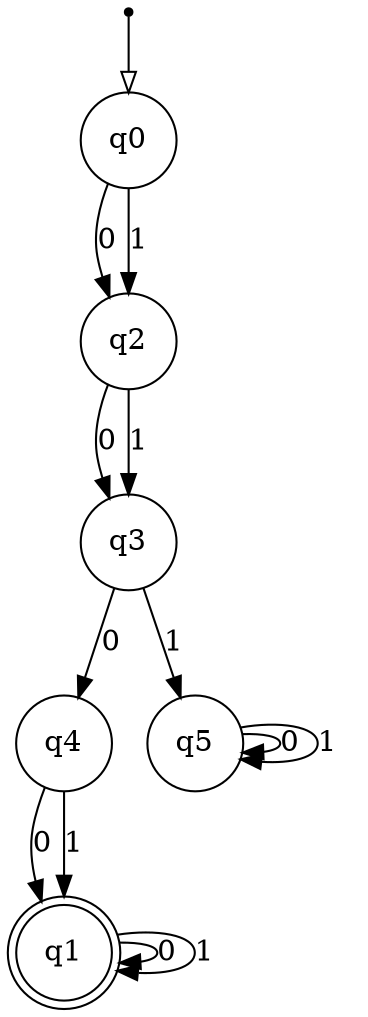 digraph {
  node [shape=point]; __start;
  node [shape = circle]; q0;
  node [shape = doublecircle]; q1;
  node [shape = circle]; q2;
  node [shape = circle]; q3;
  node [shape = circle]; q4;
  node [shape = circle]; q5;

  __start -> q0 [arrowhead = empty];
  q0 -> q2 [label = "0"];
  q0 -> q2 [label = "1"];
  q1 -> q1 [label = "0"];
  q1 -> q1 [label = "1"];
  q2 -> q3 [label = "0"];
  q2 -> q3 [label = "1"];
  q3 -> q4 [label = "0"];
  q3 -> q5 [label = "1"];
  q4 -> q1 [label = "0"];
  q4 -> q1 [label = "1"];
  q5 -> q5 [label = "0"];
  q5 -> q5 [label = "1"];
}
